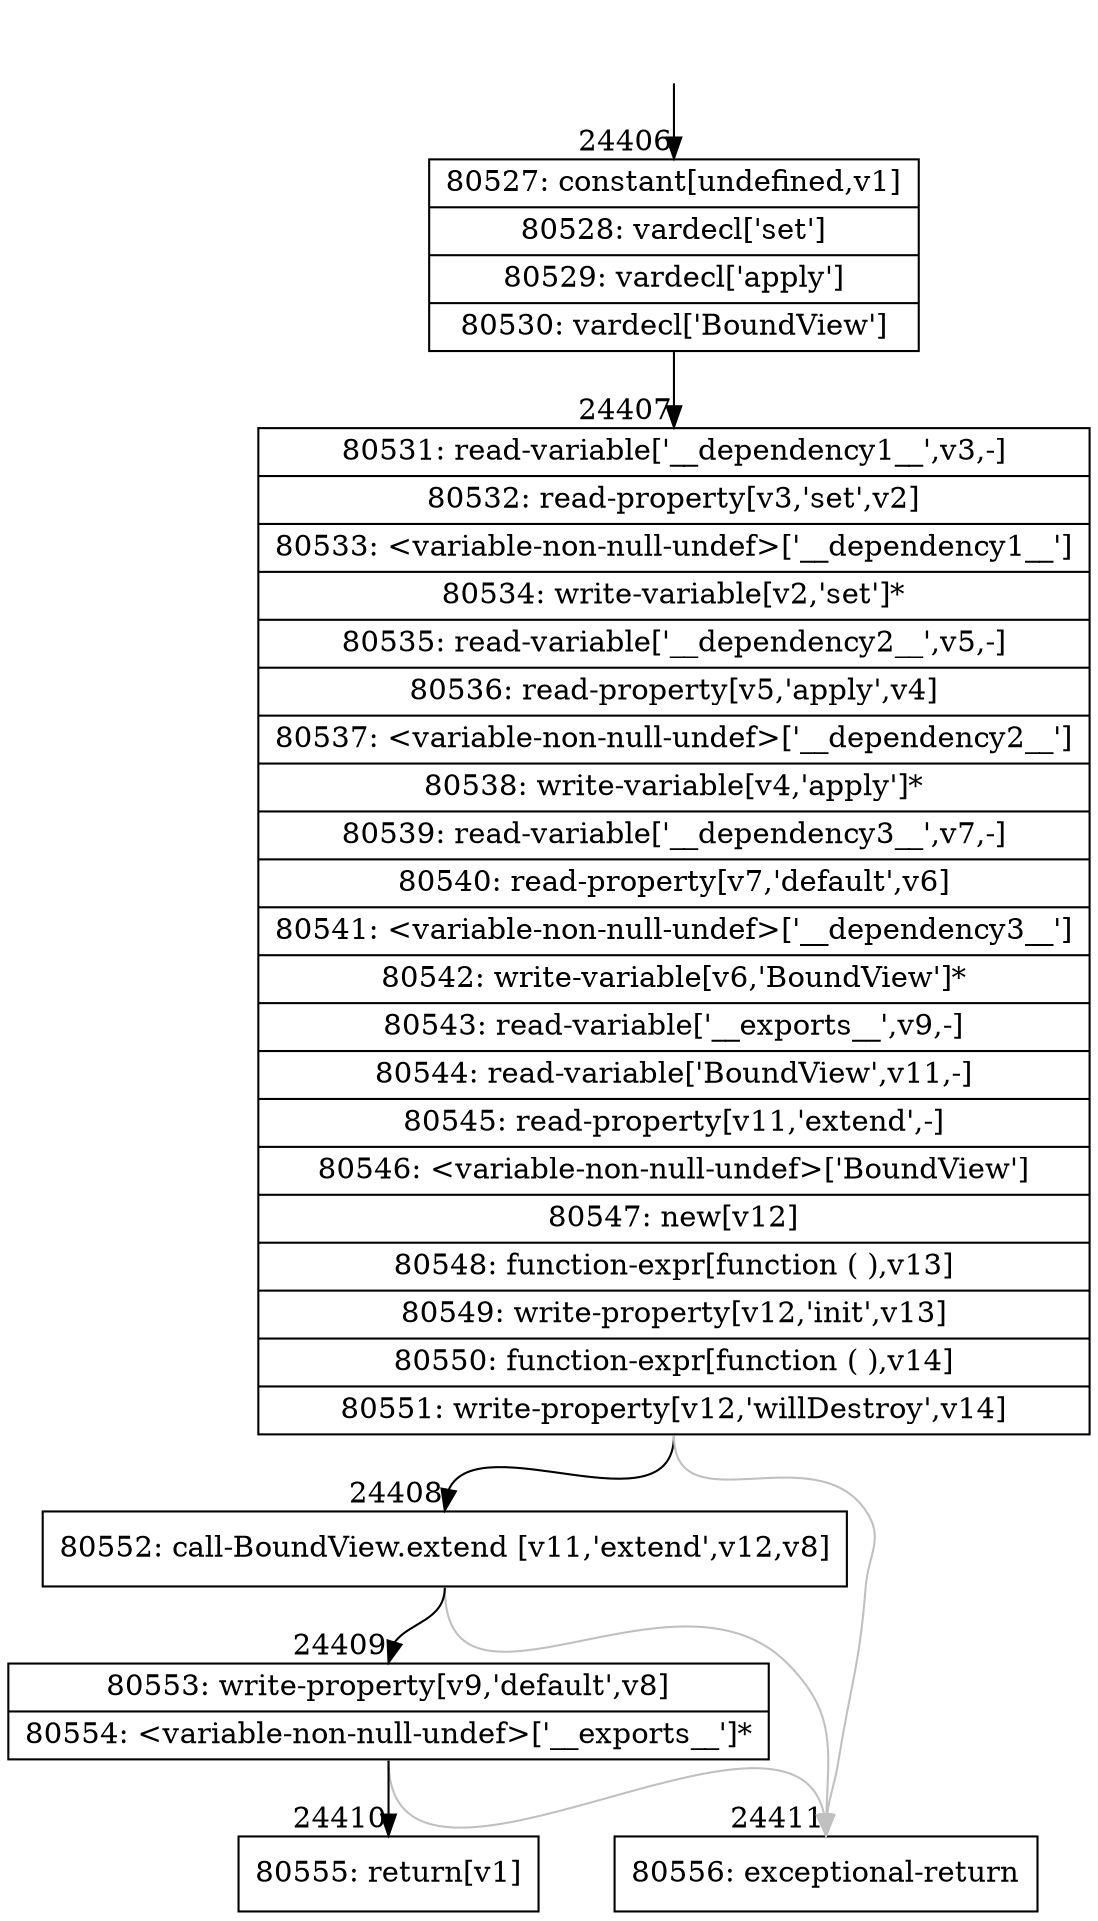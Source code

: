 digraph {
rankdir="TD"
BB_entry2129[shape=none,label=""];
BB_entry2129 -> BB24406 [tailport=s, headport=n, headlabel="    24406"]
BB24406 [shape=record label="{80527: constant[undefined,v1]|80528: vardecl['set']|80529: vardecl['apply']|80530: vardecl['BoundView']}" ] 
BB24406 -> BB24407 [tailport=s, headport=n, headlabel="      24407"]
BB24407 [shape=record label="{80531: read-variable['__dependency1__',v3,-]|80532: read-property[v3,'set',v2]|80533: \<variable-non-null-undef\>['__dependency1__']|80534: write-variable[v2,'set']*|80535: read-variable['__dependency2__',v5,-]|80536: read-property[v5,'apply',v4]|80537: \<variable-non-null-undef\>['__dependency2__']|80538: write-variable[v4,'apply']*|80539: read-variable['__dependency3__',v7,-]|80540: read-property[v7,'default',v6]|80541: \<variable-non-null-undef\>['__dependency3__']|80542: write-variable[v6,'BoundView']*|80543: read-variable['__exports__',v9,-]|80544: read-variable['BoundView',v11,-]|80545: read-property[v11,'extend',-]|80546: \<variable-non-null-undef\>['BoundView']|80547: new[v12]|80548: function-expr[function ( ),v13]|80549: write-property[v12,'init',v13]|80550: function-expr[function ( ),v14]|80551: write-property[v12,'willDestroy',v14]}" ] 
BB24407 -> BB24408 [tailport=s, headport=n, headlabel="      24408"]
BB24407 -> BB24411 [tailport=s, headport=n, color=gray, headlabel="      24411"]
BB24408 [shape=record label="{80552: call-BoundView.extend [v11,'extend',v12,v8]}" ] 
BB24408 -> BB24409 [tailport=s, headport=n, headlabel="      24409"]
BB24408 -> BB24411 [tailport=s, headport=n, color=gray]
BB24409 [shape=record label="{80553: write-property[v9,'default',v8]|80554: \<variable-non-null-undef\>['__exports__']*}" ] 
BB24409 -> BB24410 [tailport=s, headport=n, headlabel="      24410"]
BB24409 -> BB24411 [tailport=s, headport=n, color=gray]
BB24410 [shape=record label="{80555: return[v1]}" ] 
BB24411 [shape=record label="{80556: exceptional-return}" ] 
//#$~ 45884
}
